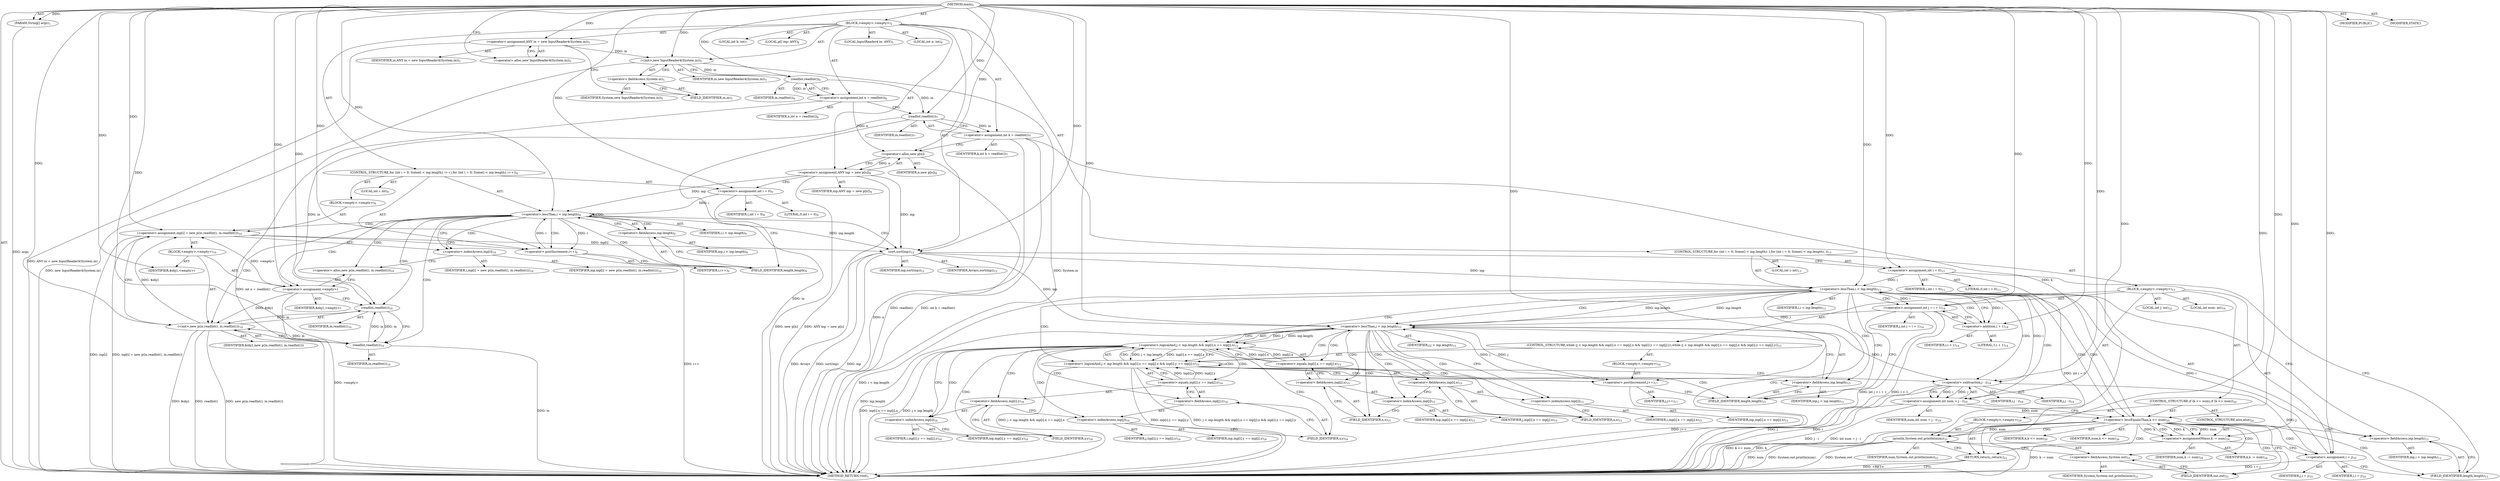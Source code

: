 digraph "main" {  
"19" [label = <(METHOD,main)<SUB>1</SUB>> ]
"20" [label = <(PARAM,String[] args)<SUB>1</SUB>> ]
"21" [label = <(BLOCK,&lt;empty&gt;,&lt;empty&gt;)<SUB>2</SUB>> ]
"4" [label = <(LOCAL,InputReader4 in: ANY)<SUB>5</SUB>> ]
"22" [label = <(&lt;operator&gt;.assignment,ANY in = new InputReader4(System.in))<SUB>5</SUB>> ]
"23" [label = <(IDENTIFIER,in,ANY in = new InputReader4(System.in))<SUB>5</SUB>> ]
"24" [label = <(&lt;operator&gt;.alloc,new InputReader4(System.in))<SUB>5</SUB>> ]
"25" [label = <(&lt;init&gt;,new InputReader4(System.in))<SUB>5</SUB>> ]
"3" [label = <(IDENTIFIER,in,new InputReader4(System.in))<SUB>5</SUB>> ]
"26" [label = <(&lt;operator&gt;.fieldAccess,System.in)<SUB>5</SUB>> ]
"27" [label = <(IDENTIFIER,System,new InputReader4(System.in))<SUB>5</SUB>> ]
"28" [label = <(FIELD_IDENTIFIER,in,in)<SUB>5</SUB>> ]
"29" [label = <(LOCAL,int n: int)<SUB>6</SUB>> ]
"30" [label = <(&lt;operator&gt;.assignment,int n = readInt())<SUB>6</SUB>> ]
"31" [label = <(IDENTIFIER,n,int n = readInt())<SUB>6</SUB>> ]
"32" [label = <(readInt,readInt())<SUB>6</SUB>> ]
"33" [label = <(IDENTIFIER,in,readInt())<SUB>6</SUB>> ]
"34" [label = <(LOCAL,int k: int)<SUB>7</SUB>> ]
"35" [label = <(&lt;operator&gt;.assignment,int k = readInt())<SUB>7</SUB>> ]
"36" [label = <(IDENTIFIER,k,int k = readInt())<SUB>7</SUB>> ]
"37" [label = <(readInt,readInt())<SUB>7</SUB>> ]
"38" [label = <(IDENTIFIER,in,readInt())<SUB>7</SUB>> ]
"39" [label = <(LOCAL,p[] inp: ANY)<SUB>8</SUB>> ]
"40" [label = <(&lt;operator&gt;.assignment,ANY inp = new p[n])<SUB>8</SUB>> ]
"41" [label = <(IDENTIFIER,inp,ANY inp = new p[n])<SUB>8</SUB>> ]
"42" [label = <(&lt;operator&gt;.alloc,new p[n])> ]
"43" [label = <(IDENTIFIER,n,new p[n])<SUB>8</SUB>> ]
"44" [label = <(CONTROL_STRUCTURE,for (int i = 0; Some(i &lt; inp.length); i++),for (int i = 0; Some(i &lt; inp.length); i++))<SUB>9</SUB>> ]
"45" [label = <(LOCAL,int i: int)<SUB>9</SUB>> ]
"46" [label = <(&lt;operator&gt;.assignment,int i = 0)<SUB>9</SUB>> ]
"47" [label = <(IDENTIFIER,i,int i = 0)<SUB>9</SUB>> ]
"48" [label = <(LITERAL,0,int i = 0)<SUB>9</SUB>> ]
"49" [label = <(&lt;operator&gt;.lessThan,i &lt; inp.length)<SUB>9</SUB>> ]
"50" [label = <(IDENTIFIER,i,i &lt; inp.length)<SUB>9</SUB>> ]
"51" [label = <(&lt;operator&gt;.fieldAccess,inp.length)<SUB>9</SUB>> ]
"52" [label = <(IDENTIFIER,inp,i &lt; inp.length)<SUB>9</SUB>> ]
"53" [label = <(FIELD_IDENTIFIER,length,length)<SUB>9</SUB>> ]
"54" [label = <(&lt;operator&gt;.postIncrement,i++)<SUB>9</SUB>> ]
"55" [label = <(IDENTIFIER,i,i++)<SUB>9</SUB>> ]
"56" [label = <(BLOCK,&lt;empty&gt;,&lt;empty&gt;)<SUB>9</SUB>> ]
"57" [label = <(&lt;operator&gt;.assignment,inp[i] = new p(in.readInt(), in.readInt()))<SUB>10</SUB>> ]
"58" [label = <(&lt;operator&gt;.indexAccess,inp[i])<SUB>10</SUB>> ]
"59" [label = <(IDENTIFIER,inp,inp[i] = new p(in.readInt(), in.readInt()))<SUB>10</SUB>> ]
"60" [label = <(IDENTIFIER,i,inp[i] = new p(in.readInt(), in.readInt()))<SUB>10</SUB>> ]
"61" [label = <(BLOCK,&lt;empty&gt;,&lt;empty&gt;)<SUB>10</SUB>> ]
"62" [label = <(&lt;operator&gt;.assignment,&lt;empty&gt;)> ]
"63" [label = <(IDENTIFIER,$obj1,&lt;empty&gt;)> ]
"64" [label = <(&lt;operator&gt;.alloc,new p(in.readInt(), in.readInt()))<SUB>10</SUB>> ]
"65" [label = <(&lt;init&gt;,new p(in.readInt(), in.readInt()))<SUB>10</SUB>> ]
"66" [label = <(IDENTIFIER,$obj1,new p(in.readInt(), in.readInt()))> ]
"67" [label = <(readInt,readInt())<SUB>10</SUB>> ]
"68" [label = <(IDENTIFIER,in,readInt())<SUB>10</SUB>> ]
"69" [label = <(readInt,readInt())<SUB>10</SUB>> ]
"70" [label = <(IDENTIFIER,in,readInt())<SUB>10</SUB>> ]
"71" [label = <(IDENTIFIER,$obj1,&lt;empty&gt;)> ]
"72" [label = <(sort,sort(inp))<SUB>12</SUB>> ]
"73" [label = <(IDENTIFIER,Arrays,sort(inp))<SUB>12</SUB>> ]
"74" [label = <(IDENTIFIER,inp,sort(inp))<SUB>12</SUB>> ]
"75" [label = <(CONTROL_STRUCTURE,for (int i = 0; Some(i &lt; inp.length); ),for (int i = 0; Some(i &lt; inp.length); ))<SUB>13</SUB>> ]
"76" [label = <(LOCAL,int i: int)<SUB>13</SUB>> ]
"77" [label = <(&lt;operator&gt;.assignment,int i = 0)<SUB>13</SUB>> ]
"78" [label = <(IDENTIFIER,i,int i = 0)<SUB>13</SUB>> ]
"79" [label = <(LITERAL,0,int i = 0)<SUB>13</SUB>> ]
"80" [label = <(&lt;operator&gt;.lessThan,i &lt; inp.length)<SUB>13</SUB>> ]
"81" [label = <(IDENTIFIER,i,i &lt; inp.length)<SUB>13</SUB>> ]
"82" [label = <(&lt;operator&gt;.fieldAccess,inp.length)<SUB>13</SUB>> ]
"83" [label = <(IDENTIFIER,inp,i &lt; inp.length)<SUB>13</SUB>> ]
"84" [label = <(FIELD_IDENTIFIER,length,length)<SUB>13</SUB>> ]
"85" [label = <(BLOCK,&lt;empty&gt;,&lt;empty&gt;)<SUB>13</SUB>> ]
"86" [label = <(LOCAL,int j: int)<SUB>14</SUB>> ]
"87" [label = <(&lt;operator&gt;.assignment,int j = i + 1)<SUB>14</SUB>> ]
"88" [label = <(IDENTIFIER,j,int j = i + 1)<SUB>14</SUB>> ]
"89" [label = <(&lt;operator&gt;.addition,i + 1)<SUB>14</SUB>> ]
"90" [label = <(IDENTIFIER,i,i + 1)<SUB>14</SUB>> ]
"91" [label = <(LITERAL,1,i + 1)<SUB>14</SUB>> ]
"92" [label = <(CONTROL_STRUCTURE,while (j &lt; inp.length &amp;&amp; inp[i].x == inp[j].x &amp;&amp; inp[i].y == inp[j].y),while (j &lt; inp.length &amp;&amp; inp[i].x == inp[j].x &amp;&amp; inp[i].y == inp[j].y))<SUB>15</SUB>> ]
"93" [label = <(&lt;operator&gt;.logicalAnd,j &lt; inp.length &amp;&amp; inp[i].x == inp[j].x &amp;&amp; inp[i].y == inp[j].y)<SUB>15</SUB>> ]
"94" [label = <(&lt;operator&gt;.logicalAnd,j &lt; inp.length &amp;&amp; inp[i].x == inp[j].x)<SUB>15</SUB>> ]
"95" [label = <(&lt;operator&gt;.lessThan,j &lt; inp.length)<SUB>15</SUB>> ]
"96" [label = <(IDENTIFIER,j,j &lt; inp.length)<SUB>15</SUB>> ]
"97" [label = <(&lt;operator&gt;.fieldAccess,inp.length)<SUB>15</SUB>> ]
"98" [label = <(IDENTIFIER,inp,j &lt; inp.length)<SUB>15</SUB>> ]
"99" [label = <(FIELD_IDENTIFIER,length,length)<SUB>15</SUB>> ]
"100" [label = <(&lt;operator&gt;.equals,inp[i].x == inp[j].x)<SUB>15</SUB>> ]
"101" [label = <(&lt;operator&gt;.fieldAccess,inp[i].x)<SUB>15</SUB>> ]
"102" [label = <(&lt;operator&gt;.indexAccess,inp[i])<SUB>15</SUB>> ]
"103" [label = <(IDENTIFIER,inp,inp[i].x == inp[j].x)<SUB>15</SUB>> ]
"104" [label = <(IDENTIFIER,i,inp[i].x == inp[j].x)<SUB>15</SUB>> ]
"105" [label = <(FIELD_IDENTIFIER,x,x)<SUB>15</SUB>> ]
"106" [label = <(&lt;operator&gt;.fieldAccess,inp[j].x)<SUB>15</SUB>> ]
"107" [label = <(&lt;operator&gt;.indexAccess,inp[j])<SUB>15</SUB>> ]
"108" [label = <(IDENTIFIER,inp,inp[i].x == inp[j].x)<SUB>15</SUB>> ]
"109" [label = <(IDENTIFIER,j,inp[i].x == inp[j].x)<SUB>15</SUB>> ]
"110" [label = <(FIELD_IDENTIFIER,x,x)<SUB>15</SUB>> ]
"111" [label = <(&lt;operator&gt;.equals,inp[i].y == inp[j].y)<SUB>16</SUB>> ]
"112" [label = <(&lt;operator&gt;.fieldAccess,inp[i].y)<SUB>16</SUB>> ]
"113" [label = <(&lt;operator&gt;.indexAccess,inp[i])<SUB>16</SUB>> ]
"114" [label = <(IDENTIFIER,inp,inp[i].y == inp[j].y)<SUB>16</SUB>> ]
"115" [label = <(IDENTIFIER,i,inp[i].y == inp[j].y)<SUB>16</SUB>> ]
"116" [label = <(FIELD_IDENTIFIER,y,y)<SUB>16</SUB>> ]
"117" [label = <(&lt;operator&gt;.fieldAccess,inp[j].y)<SUB>16</SUB>> ]
"118" [label = <(&lt;operator&gt;.indexAccess,inp[j])<SUB>16</SUB>> ]
"119" [label = <(IDENTIFIER,inp,inp[i].y == inp[j].y)<SUB>16</SUB>> ]
"120" [label = <(IDENTIFIER,j,inp[i].y == inp[j].y)<SUB>16</SUB>> ]
"121" [label = <(FIELD_IDENTIFIER,y,y)<SUB>16</SUB>> ]
"122" [label = <(BLOCK,&lt;empty&gt;,&lt;empty&gt;)<SUB>16</SUB>> ]
"123" [label = <(&lt;operator&gt;.postIncrement,j++)<SUB>17</SUB>> ]
"124" [label = <(IDENTIFIER,j,j++)<SUB>17</SUB>> ]
"125" [label = <(LOCAL,int num: int)<SUB>19</SUB>> ]
"126" [label = <(&lt;operator&gt;.assignment,int num = j - i)<SUB>19</SUB>> ]
"127" [label = <(IDENTIFIER,num,int num = j - i)<SUB>19</SUB>> ]
"128" [label = <(&lt;operator&gt;.subtraction,j - i)<SUB>19</SUB>> ]
"129" [label = <(IDENTIFIER,j,j - i)<SUB>19</SUB>> ]
"130" [label = <(IDENTIFIER,i,j - i)<SUB>19</SUB>> ]
"131" [label = <(CONTROL_STRUCTURE,if (k &lt;= num),if (k &lt;= num))<SUB>20</SUB>> ]
"132" [label = <(&lt;operator&gt;.lessEqualsThan,k &lt;= num)<SUB>20</SUB>> ]
"133" [label = <(IDENTIFIER,k,k &lt;= num)<SUB>20</SUB>> ]
"134" [label = <(IDENTIFIER,num,k &lt;= num)<SUB>20</SUB>> ]
"135" [label = <(BLOCK,&lt;empty&gt;,&lt;empty&gt;)<SUB>20</SUB>> ]
"136" [label = <(println,System.out.println(num))<SUB>21</SUB>> ]
"137" [label = <(&lt;operator&gt;.fieldAccess,System.out)<SUB>21</SUB>> ]
"138" [label = <(IDENTIFIER,System,System.out.println(num))<SUB>21</SUB>> ]
"139" [label = <(FIELD_IDENTIFIER,out,out)<SUB>21</SUB>> ]
"140" [label = <(IDENTIFIER,num,System.out.println(num))<SUB>21</SUB>> ]
"141" [label = <(RETURN,return;,return;)<SUB>22</SUB>> ]
"142" [label = <(CONTROL_STRUCTURE,else,else)<SUB>24</SUB>> ]
"143" [label = <(&lt;operator&gt;.assignmentMinus,k -= num)<SUB>24</SUB>> ]
"144" [label = <(IDENTIFIER,k,k -= num)<SUB>24</SUB>> ]
"145" [label = <(IDENTIFIER,num,k -= num)<SUB>24</SUB>> ]
"146" [label = <(&lt;operator&gt;.assignment,i = j)<SUB>25</SUB>> ]
"147" [label = <(IDENTIFIER,i,i = j)<SUB>25</SUB>> ]
"148" [label = <(IDENTIFIER,j,i = j)<SUB>25</SUB>> ]
"149" [label = <(MODIFIER,PUBLIC)> ]
"150" [label = <(MODIFIER,STATIC)> ]
"151" [label = <(METHOD_RETURN,void)<SUB>1</SUB>> ]
  "19" -> "20"  [ label = "AST: "] 
  "19" -> "21"  [ label = "AST: "] 
  "19" -> "149"  [ label = "AST: "] 
  "19" -> "150"  [ label = "AST: "] 
  "19" -> "151"  [ label = "AST: "] 
  "21" -> "4"  [ label = "AST: "] 
  "21" -> "22"  [ label = "AST: "] 
  "21" -> "25"  [ label = "AST: "] 
  "21" -> "29"  [ label = "AST: "] 
  "21" -> "30"  [ label = "AST: "] 
  "21" -> "34"  [ label = "AST: "] 
  "21" -> "35"  [ label = "AST: "] 
  "21" -> "39"  [ label = "AST: "] 
  "21" -> "40"  [ label = "AST: "] 
  "21" -> "44"  [ label = "AST: "] 
  "21" -> "72"  [ label = "AST: "] 
  "21" -> "75"  [ label = "AST: "] 
  "22" -> "23"  [ label = "AST: "] 
  "22" -> "24"  [ label = "AST: "] 
  "25" -> "3"  [ label = "AST: "] 
  "25" -> "26"  [ label = "AST: "] 
  "26" -> "27"  [ label = "AST: "] 
  "26" -> "28"  [ label = "AST: "] 
  "30" -> "31"  [ label = "AST: "] 
  "30" -> "32"  [ label = "AST: "] 
  "32" -> "33"  [ label = "AST: "] 
  "35" -> "36"  [ label = "AST: "] 
  "35" -> "37"  [ label = "AST: "] 
  "37" -> "38"  [ label = "AST: "] 
  "40" -> "41"  [ label = "AST: "] 
  "40" -> "42"  [ label = "AST: "] 
  "42" -> "43"  [ label = "AST: "] 
  "44" -> "45"  [ label = "AST: "] 
  "44" -> "46"  [ label = "AST: "] 
  "44" -> "49"  [ label = "AST: "] 
  "44" -> "54"  [ label = "AST: "] 
  "44" -> "56"  [ label = "AST: "] 
  "46" -> "47"  [ label = "AST: "] 
  "46" -> "48"  [ label = "AST: "] 
  "49" -> "50"  [ label = "AST: "] 
  "49" -> "51"  [ label = "AST: "] 
  "51" -> "52"  [ label = "AST: "] 
  "51" -> "53"  [ label = "AST: "] 
  "54" -> "55"  [ label = "AST: "] 
  "56" -> "57"  [ label = "AST: "] 
  "57" -> "58"  [ label = "AST: "] 
  "57" -> "61"  [ label = "AST: "] 
  "58" -> "59"  [ label = "AST: "] 
  "58" -> "60"  [ label = "AST: "] 
  "61" -> "62"  [ label = "AST: "] 
  "61" -> "65"  [ label = "AST: "] 
  "61" -> "71"  [ label = "AST: "] 
  "62" -> "63"  [ label = "AST: "] 
  "62" -> "64"  [ label = "AST: "] 
  "65" -> "66"  [ label = "AST: "] 
  "65" -> "67"  [ label = "AST: "] 
  "65" -> "69"  [ label = "AST: "] 
  "67" -> "68"  [ label = "AST: "] 
  "69" -> "70"  [ label = "AST: "] 
  "72" -> "73"  [ label = "AST: "] 
  "72" -> "74"  [ label = "AST: "] 
  "75" -> "76"  [ label = "AST: "] 
  "75" -> "77"  [ label = "AST: "] 
  "75" -> "80"  [ label = "AST: "] 
  "75" -> "85"  [ label = "AST: "] 
  "77" -> "78"  [ label = "AST: "] 
  "77" -> "79"  [ label = "AST: "] 
  "80" -> "81"  [ label = "AST: "] 
  "80" -> "82"  [ label = "AST: "] 
  "82" -> "83"  [ label = "AST: "] 
  "82" -> "84"  [ label = "AST: "] 
  "85" -> "86"  [ label = "AST: "] 
  "85" -> "87"  [ label = "AST: "] 
  "85" -> "92"  [ label = "AST: "] 
  "85" -> "125"  [ label = "AST: "] 
  "85" -> "126"  [ label = "AST: "] 
  "85" -> "131"  [ label = "AST: "] 
  "85" -> "146"  [ label = "AST: "] 
  "87" -> "88"  [ label = "AST: "] 
  "87" -> "89"  [ label = "AST: "] 
  "89" -> "90"  [ label = "AST: "] 
  "89" -> "91"  [ label = "AST: "] 
  "92" -> "93"  [ label = "AST: "] 
  "92" -> "122"  [ label = "AST: "] 
  "93" -> "94"  [ label = "AST: "] 
  "93" -> "111"  [ label = "AST: "] 
  "94" -> "95"  [ label = "AST: "] 
  "94" -> "100"  [ label = "AST: "] 
  "95" -> "96"  [ label = "AST: "] 
  "95" -> "97"  [ label = "AST: "] 
  "97" -> "98"  [ label = "AST: "] 
  "97" -> "99"  [ label = "AST: "] 
  "100" -> "101"  [ label = "AST: "] 
  "100" -> "106"  [ label = "AST: "] 
  "101" -> "102"  [ label = "AST: "] 
  "101" -> "105"  [ label = "AST: "] 
  "102" -> "103"  [ label = "AST: "] 
  "102" -> "104"  [ label = "AST: "] 
  "106" -> "107"  [ label = "AST: "] 
  "106" -> "110"  [ label = "AST: "] 
  "107" -> "108"  [ label = "AST: "] 
  "107" -> "109"  [ label = "AST: "] 
  "111" -> "112"  [ label = "AST: "] 
  "111" -> "117"  [ label = "AST: "] 
  "112" -> "113"  [ label = "AST: "] 
  "112" -> "116"  [ label = "AST: "] 
  "113" -> "114"  [ label = "AST: "] 
  "113" -> "115"  [ label = "AST: "] 
  "117" -> "118"  [ label = "AST: "] 
  "117" -> "121"  [ label = "AST: "] 
  "118" -> "119"  [ label = "AST: "] 
  "118" -> "120"  [ label = "AST: "] 
  "122" -> "123"  [ label = "AST: "] 
  "123" -> "124"  [ label = "AST: "] 
  "126" -> "127"  [ label = "AST: "] 
  "126" -> "128"  [ label = "AST: "] 
  "128" -> "129"  [ label = "AST: "] 
  "128" -> "130"  [ label = "AST: "] 
  "131" -> "132"  [ label = "AST: "] 
  "131" -> "135"  [ label = "AST: "] 
  "131" -> "142"  [ label = "AST: "] 
  "132" -> "133"  [ label = "AST: "] 
  "132" -> "134"  [ label = "AST: "] 
  "135" -> "136"  [ label = "AST: "] 
  "135" -> "141"  [ label = "AST: "] 
  "136" -> "137"  [ label = "AST: "] 
  "136" -> "140"  [ label = "AST: "] 
  "137" -> "138"  [ label = "AST: "] 
  "137" -> "139"  [ label = "AST: "] 
  "142" -> "143"  [ label = "AST: "] 
  "143" -> "144"  [ label = "AST: "] 
  "143" -> "145"  [ label = "AST: "] 
  "146" -> "147"  [ label = "AST: "] 
  "146" -> "148"  [ label = "AST: "] 
  "22" -> "28"  [ label = "CFG: "] 
  "25" -> "32"  [ label = "CFG: "] 
  "30" -> "37"  [ label = "CFG: "] 
  "35" -> "42"  [ label = "CFG: "] 
  "40" -> "46"  [ label = "CFG: "] 
  "72" -> "77"  [ label = "CFG: "] 
  "24" -> "22"  [ label = "CFG: "] 
  "26" -> "25"  [ label = "CFG: "] 
  "32" -> "30"  [ label = "CFG: "] 
  "37" -> "35"  [ label = "CFG: "] 
  "42" -> "40"  [ label = "CFG: "] 
  "46" -> "53"  [ label = "CFG: "] 
  "49" -> "58"  [ label = "CFG: "] 
  "49" -> "72"  [ label = "CFG: "] 
  "54" -> "53"  [ label = "CFG: "] 
  "77" -> "84"  [ label = "CFG: "] 
  "80" -> "151"  [ label = "CFG: "] 
  "80" -> "89"  [ label = "CFG: "] 
  "28" -> "26"  [ label = "CFG: "] 
  "51" -> "49"  [ label = "CFG: "] 
  "57" -> "54"  [ label = "CFG: "] 
  "82" -> "80"  [ label = "CFG: "] 
  "87" -> "99"  [ label = "CFG: "] 
  "126" -> "132"  [ label = "CFG: "] 
  "146" -> "84"  [ label = "CFG: "] 
  "53" -> "51"  [ label = "CFG: "] 
  "58" -> "64"  [ label = "CFG: "] 
  "84" -> "82"  [ label = "CFG: "] 
  "89" -> "87"  [ label = "CFG: "] 
  "93" -> "123"  [ label = "CFG: "] 
  "93" -> "128"  [ label = "CFG: "] 
  "128" -> "126"  [ label = "CFG: "] 
  "132" -> "139"  [ label = "CFG: "] 
  "132" -> "143"  [ label = "CFG: "] 
  "62" -> "67"  [ label = "CFG: "] 
  "65" -> "57"  [ label = "CFG: "] 
  "94" -> "93"  [ label = "CFG: "] 
  "94" -> "113"  [ label = "CFG: "] 
  "111" -> "93"  [ label = "CFG: "] 
  "123" -> "99"  [ label = "CFG: "] 
  "136" -> "141"  [ label = "CFG: "] 
  "141" -> "151"  [ label = "CFG: "] 
  "143" -> "146"  [ label = "CFG: "] 
  "64" -> "62"  [ label = "CFG: "] 
  "67" -> "69"  [ label = "CFG: "] 
  "69" -> "65"  [ label = "CFG: "] 
  "95" -> "94"  [ label = "CFG: "] 
  "95" -> "102"  [ label = "CFG: "] 
  "100" -> "94"  [ label = "CFG: "] 
  "112" -> "118"  [ label = "CFG: "] 
  "117" -> "111"  [ label = "CFG: "] 
  "137" -> "136"  [ label = "CFG: "] 
  "97" -> "95"  [ label = "CFG: "] 
  "101" -> "107"  [ label = "CFG: "] 
  "106" -> "100"  [ label = "CFG: "] 
  "113" -> "116"  [ label = "CFG: "] 
  "116" -> "112"  [ label = "CFG: "] 
  "118" -> "121"  [ label = "CFG: "] 
  "121" -> "117"  [ label = "CFG: "] 
  "139" -> "137"  [ label = "CFG: "] 
  "99" -> "97"  [ label = "CFG: "] 
  "102" -> "105"  [ label = "CFG: "] 
  "105" -> "101"  [ label = "CFG: "] 
  "107" -> "110"  [ label = "CFG: "] 
  "110" -> "106"  [ label = "CFG: "] 
  "19" -> "24"  [ label = "CFG: "] 
  "141" -> "151"  [ label = "DDG: &lt;RET&gt;"] 
  "20" -> "151"  [ label = "DDG: args"] 
  "22" -> "151"  [ label = "DDG: ANY in = new InputReader4(System.in)"] 
  "25" -> "151"  [ label = "DDG: System.in"] 
  "25" -> "151"  [ label = "DDG: new InputReader4(System.in)"] 
  "30" -> "151"  [ label = "DDG: int n = readInt()"] 
  "37" -> "151"  [ label = "DDG: in"] 
  "35" -> "151"  [ label = "DDG: readInt()"] 
  "35" -> "151"  [ label = "DDG: int k = readInt()"] 
  "42" -> "151"  [ label = "DDG: n"] 
  "40" -> "151"  [ label = "DDG: new p[n]"] 
  "40" -> "151"  [ label = "DDG: ANY inp = new p[n]"] 
  "72" -> "151"  [ label = "DDG: inp"] 
  "72" -> "151"  [ label = "DDG: sort(inp)"] 
  "77" -> "151"  [ label = "DDG: int i = 0"] 
  "80" -> "151"  [ label = "DDG: i &lt; inp.length"] 
  "87" -> "151"  [ label = "DDG: i + 1"] 
  "87" -> "151"  [ label = "DDG: int j = i + 1"] 
  "95" -> "151"  [ label = "DDG: inp.length"] 
  "94" -> "151"  [ label = "DDG: j &lt; inp.length"] 
  "94" -> "151"  [ label = "DDG: inp[i].x == inp[j].x"] 
  "93" -> "151"  [ label = "DDG: j &lt; inp.length &amp;&amp; inp[i].x == inp[j].x"] 
  "93" -> "151"  [ label = "DDG: inp[i].y == inp[j].y"] 
  "93" -> "151"  [ label = "DDG: j &lt; inp.length &amp;&amp; inp[i].x == inp[j].x &amp;&amp; inp[i].y == inp[j].y"] 
  "128" -> "151"  [ label = "DDG: j"] 
  "128" -> "151"  [ label = "DDG: i"] 
  "126" -> "151"  [ label = "DDG: j - i"] 
  "126" -> "151"  [ label = "DDG: int num = j - i"] 
  "132" -> "151"  [ label = "DDG: k"] 
  "132" -> "151"  [ label = "DDG: k &lt;= num"] 
  "143" -> "151"  [ label = "DDG: k -= num"] 
  "146" -> "151"  [ label = "DDG: i = j"] 
  "136" -> "151"  [ label = "DDG: System.out"] 
  "136" -> "151"  [ label = "DDG: num"] 
  "136" -> "151"  [ label = "DDG: System.out.println(num)"] 
  "123" -> "151"  [ label = "DDG: j++"] 
  "57" -> "151"  [ label = "DDG: inp[i]"] 
  "62" -> "151"  [ label = "DDG: &lt;empty&gt;"] 
  "65" -> "151"  [ label = "DDG: $obj1"] 
  "65" -> "151"  [ label = "DDG: readInt()"] 
  "69" -> "151"  [ label = "DDG: in"] 
  "65" -> "151"  [ label = "DDG: new p(in.readInt(), in.readInt())"] 
  "57" -> "151"  [ label = "DDG: inp[i] = new p(in.readInt(), in.readInt())"] 
  "54" -> "151"  [ label = "DDG: i++"] 
  "72" -> "151"  [ label = "DDG: Arrays"] 
  "19" -> "20"  [ label = "DDG: "] 
  "19" -> "22"  [ label = "DDG: "] 
  "32" -> "30"  [ label = "DDG: in"] 
  "37" -> "35"  [ label = "DDG: in"] 
  "42" -> "40"  [ label = "DDG: n"] 
  "22" -> "25"  [ label = "DDG: in"] 
  "19" -> "25"  [ label = "DDG: "] 
  "19" -> "46"  [ label = "DDG: "] 
  "19" -> "72"  [ label = "DDG: "] 
  "40" -> "72"  [ label = "DDG: inp"] 
  "49" -> "72"  [ label = "DDG: inp.length"] 
  "57" -> "72"  [ label = "DDG: inp[i]"] 
  "19" -> "77"  [ label = "DDG: "] 
  "25" -> "32"  [ label = "DDG: in"] 
  "19" -> "32"  [ label = "DDG: "] 
  "32" -> "37"  [ label = "DDG: in"] 
  "19" -> "37"  [ label = "DDG: "] 
  "30" -> "42"  [ label = "DDG: n"] 
  "19" -> "42"  [ label = "DDG: "] 
  "46" -> "49"  [ label = "DDG: i"] 
  "54" -> "49"  [ label = "DDG: i"] 
  "19" -> "49"  [ label = "DDG: "] 
  "40" -> "49"  [ label = "DDG: inp"] 
  "49" -> "54"  [ label = "DDG: i"] 
  "19" -> "54"  [ label = "DDG: "] 
  "62" -> "57"  [ label = "DDG: &lt;empty&gt;"] 
  "65" -> "57"  [ label = "DDG: $obj1"] 
  "19" -> "57"  [ label = "DDG: "] 
  "77" -> "80"  [ label = "DDG: i"] 
  "146" -> "80"  [ label = "DDG: i"] 
  "19" -> "80"  [ label = "DDG: "] 
  "72" -> "80"  [ label = "DDG: inp"] 
  "95" -> "80"  [ label = "DDG: inp.length"] 
  "80" -> "87"  [ label = "DDG: i"] 
  "19" -> "87"  [ label = "DDG: "] 
  "128" -> "126"  [ label = "DDG: j"] 
  "128" -> "126"  [ label = "DDG: i"] 
  "128" -> "146"  [ label = "DDG: j"] 
  "19" -> "146"  [ label = "DDG: "] 
  "19" -> "62"  [ label = "DDG: "] 
  "19" -> "71"  [ label = "DDG: "] 
  "80" -> "89"  [ label = "DDG: i"] 
  "19" -> "89"  [ label = "DDG: "] 
  "94" -> "93"  [ label = "DDG: j &lt; inp.length"] 
  "94" -> "93"  [ label = "DDG: inp[i].x == inp[j].x"] 
  "111" -> "93"  [ label = "DDG: inp[i].y"] 
  "111" -> "93"  [ label = "DDG: inp[j].y"] 
  "95" -> "128"  [ label = "DDG: j"] 
  "19" -> "128"  [ label = "DDG: "] 
  "80" -> "128"  [ label = "DDG: i"] 
  "35" -> "132"  [ label = "DDG: k"] 
  "143" -> "132"  [ label = "DDG: k"] 
  "19" -> "132"  [ label = "DDG: "] 
  "126" -> "132"  [ label = "DDG: num"] 
  "19" -> "141"  [ label = "DDG: "] 
  "132" -> "143"  [ label = "DDG: num"] 
  "19" -> "143"  [ label = "DDG: "] 
  "62" -> "65"  [ label = "DDG: $obj1"] 
  "19" -> "65"  [ label = "DDG: "] 
  "67" -> "65"  [ label = "DDG: in"] 
  "69" -> "65"  [ label = "DDG: in"] 
  "95" -> "94"  [ label = "DDG: j"] 
  "95" -> "94"  [ label = "DDG: inp.length"] 
  "100" -> "94"  [ label = "DDG: inp[i].x"] 
  "100" -> "94"  [ label = "DDG: inp[j].x"] 
  "95" -> "123"  [ label = "DDG: j"] 
  "19" -> "123"  [ label = "DDG: "] 
  "132" -> "136"  [ label = "DDG: num"] 
  "19" -> "136"  [ label = "DDG: "] 
  "132" -> "143"  [ label = "DDG: k"] 
  "37" -> "67"  [ label = "DDG: in"] 
  "69" -> "67"  [ label = "DDG: in"] 
  "19" -> "67"  [ label = "DDG: "] 
  "67" -> "69"  [ label = "DDG: in"] 
  "19" -> "69"  [ label = "DDG: "] 
  "87" -> "95"  [ label = "DDG: j"] 
  "123" -> "95"  [ label = "DDG: j"] 
  "19" -> "95"  [ label = "DDG: "] 
  "72" -> "95"  [ label = "DDG: inp"] 
  "80" -> "95"  [ label = "DDG: inp.length"] 
  "49" -> "49"  [ label = "CDG: "] 
  "49" -> "64"  [ label = "CDG: "] 
  "49" -> "51"  [ label = "CDG: "] 
  "49" -> "57"  [ label = "CDG: "] 
  "49" -> "69"  [ label = "CDG: "] 
  "49" -> "67"  [ label = "CDG: "] 
  "49" -> "65"  [ label = "CDG: "] 
  "49" -> "54"  [ label = "CDG: "] 
  "49" -> "58"  [ label = "CDG: "] 
  "49" -> "53"  [ label = "CDG: "] 
  "49" -> "62"  [ label = "CDG: "] 
  "80" -> "94"  [ label = "CDG: "] 
  "80" -> "89"  [ label = "CDG: "] 
  "80" -> "99"  [ label = "CDG: "] 
  "80" -> "128"  [ label = "CDG: "] 
  "80" -> "132"  [ label = "CDG: "] 
  "80" -> "95"  [ label = "CDG: "] 
  "80" -> "87"  [ label = "CDG: "] 
  "80" -> "97"  [ label = "CDG: "] 
  "80" -> "93"  [ label = "CDG: "] 
  "80" -> "126"  [ label = "CDG: "] 
  "93" -> "94"  [ label = "CDG: "] 
  "93" -> "99"  [ label = "CDG: "] 
  "93" -> "95"  [ label = "CDG: "] 
  "93" -> "123"  [ label = "CDG: "] 
  "93" -> "97"  [ label = "CDG: "] 
  "93" -> "93"  [ label = "CDG: "] 
  "132" -> "141"  [ label = "CDG: "] 
  "132" -> "136"  [ label = "CDG: "] 
  "132" -> "146"  [ label = "CDG: "] 
  "132" -> "84"  [ label = "CDG: "] 
  "132" -> "82"  [ label = "CDG: "] 
  "132" -> "143"  [ label = "CDG: "] 
  "132" -> "137"  [ label = "CDG: "] 
  "132" -> "80"  [ label = "CDG: "] 
  "132" -> "139"  [ label = "CDG: "] 
  "94" -> "113"  [ label = "CDG: "] 
  "94" -> "116"  [ label = "CDG: "] 
  "94" -> "121"  [ label = "CDG: "] 
  "94" -> "112"  [ label = "CDG: "] 
  "94" -> "118"  [ label = "CDG: "] 
  "94" -> "117"  [ label = "CDG: "] 
  "94" -> "111"  [ label = "CDG: "] 
  "95" -> "107"  [ label = "CDG: "] 
  "95" -> "102"  [ label = "CDG: "] 
  "95" -> "106"  [ label = "CDG: "] 
  "95" -> "101"  [ label = "CDG: "] 
  "95" -> "105"  [ label = "CDG: "] 
  "95" -> "100"  [ label = "CDG: "] 
  "95" -> "110"  [ label = "CDG: "] 
}
